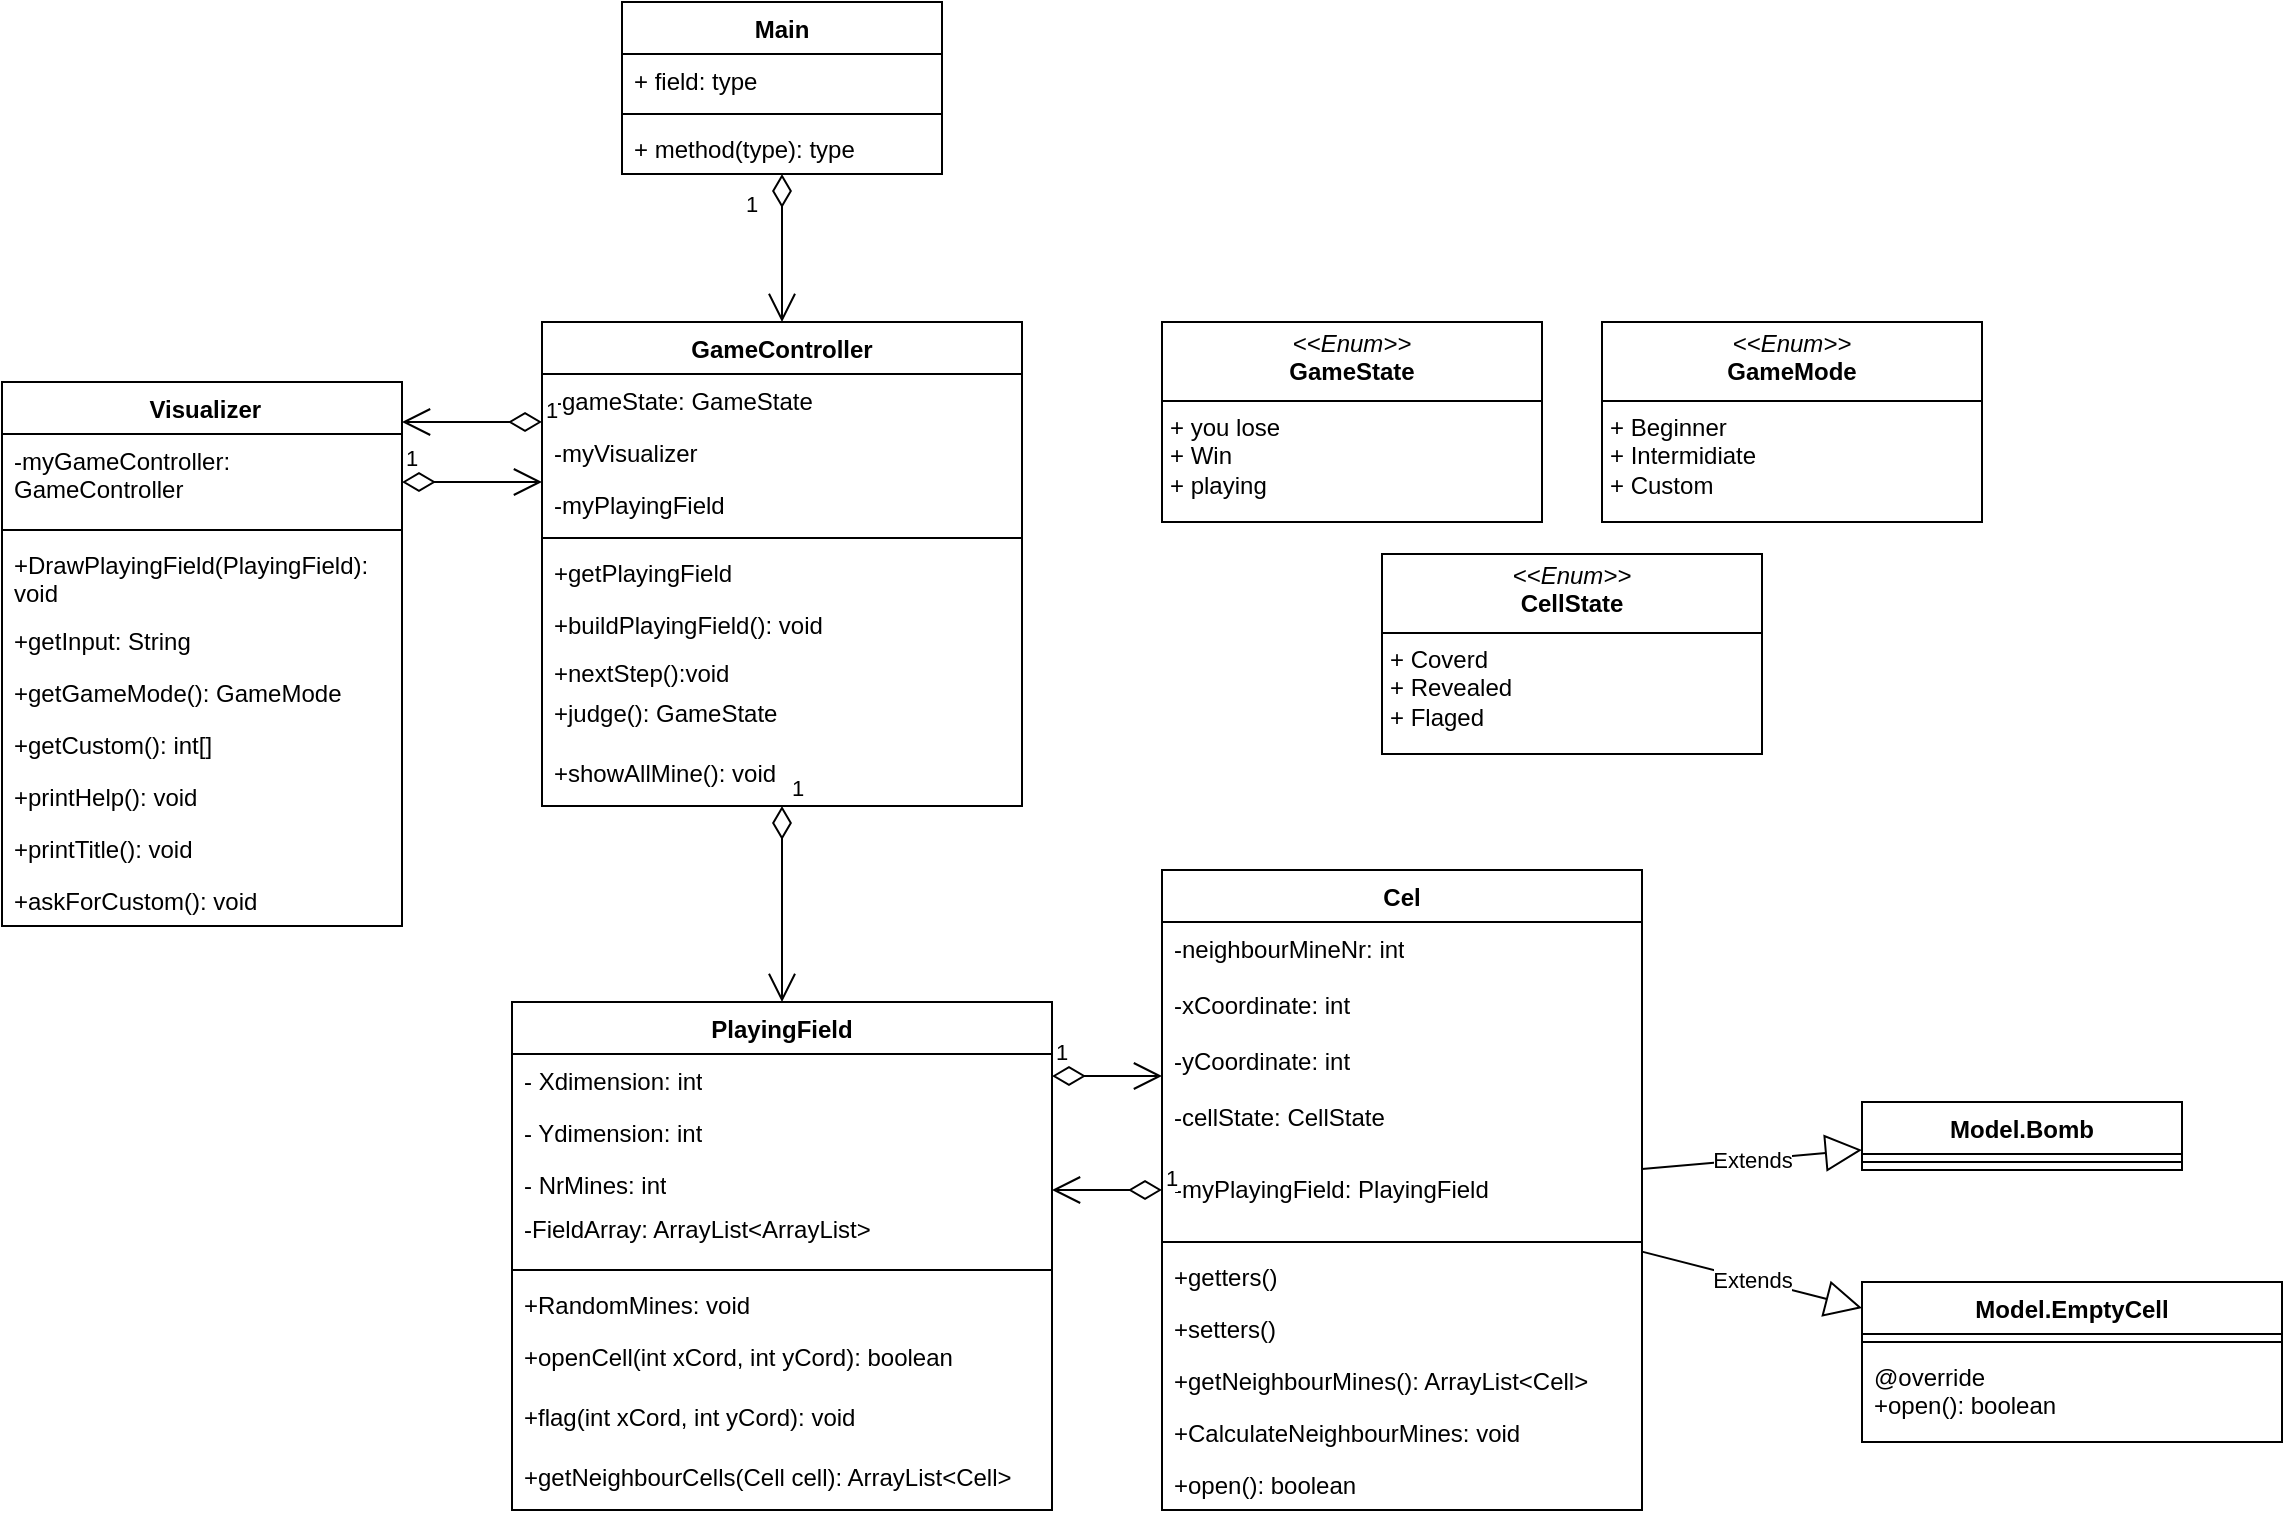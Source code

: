 <mxfile version="23.1.5" type="device">
  <diagram id="C5RBs43oDa-KdzZeNtuy" name="Page-1">
    <mxGraphModel dx="1928" dy="1003" grid="1" gridSize="10" guides="1" tooltips="1" connect="1" arrows="1" fold="1" page="1" pageScale="1" pageWidth="827" pageHeight="1169" math="0" shadow="0">
      <root>
        <mxCell id="WIyWlLk6GJQsqaUBKTNV-0" />
        <mxCell id="WIyWlLk6GJQsqaUBKTNV-1" parent="WIyWlLk6GJQsqaUBKTNV-0" />
        <mxCell id="NFtFXTmuyEwcGe3_4Hr9-18" value="&lt;p style=&quot;margin:0px;margin-top:4px;text-align:center;&quot;&gt;&lt;i&gt;&amp;lt;&amp;lt;Enum&amp;gt;&amp;gt;&lt;/i&gt;&lt;br&gt;&lt;b&gt;Game&lt;/b&gt;&lt;b style=&quot;background-color: initial;&quot;&gt;State&lt;/b&gt;&lt;/p&gt;&lt;hr size=&quot;1&quot; style=&quot;border-style:solid;&quot;&gt;&lt;p style=&quot;margin:0px;margin-left:4px;&quot;&gt;+ you lose&lt;br&gt;+ Win&lt;/p&gt;&lt;p style=&quot;margin:0px;margin-left:4px;&quot;&gt;+ playing&lt;/p&gt;&lt;p style=&quot;margin:0px;margin-left:4px;&quot;&gt;&lt;br&gt;&lt;/p&gt;" style="verticalAlign=top;align=left;overflow=fill;html=1;whiteSpace=wrap;" parent="WIyWlLk6GJQsqaUBKTNV-1" vertex="1">
          <mxGeometry x="780" y="390" width="190" height="100" as="geometry" />
        </mxCell>
        <mxCell id="NFtFXTmuyEwcGe3_4Hr9-19" value="Main" style="swimlane;fontStyle=1;align=center;verticalAlign=top;childLayout=stackLayout;horizontal=1;startSize=26;horizontalStack=0;resizeParent=1;resizeParentMax=0;resizeLast=0;collapsible=1;marginBottom=0;whiteSpace=wrap;html=1;" parent="WIyWlLk6GJQsqaUBKTNV-1" vertex="1">
          <mxGeometry x="510" y="230" width="160" height="86" as="geometry" />
        </mxCell>
        <mxCell id="NFtFXTmuyEwcGe3_4Hr9-20" value="+ field: type" style="text;strokeColor=none;fillColor=none;align=left;verticalAlign=top;spacingLeft=4;spacingRight=4;overflow=hidden;rotatable=0;points=[[0,0.5],[1,0.5]];portConstraint=eastwest;whiteSpace=wrap;html=1;" parent="NFtFXTmuyEwcGe3_4Hr9-19" vertex="1">
          <mxGeometry y="26" width="160" height="26" as="geometry" />
        </mxCell>
        <mxCell id="NFtFXTmuyEwcGe3_4Hr9-21" value="" style="line;strokeWidth=1;fillColor=none;align=left;verticalAlign=middle;spacingTop=-1;spacingLeft=3;spacingRight=3;rotatable=0;labelPosition=right;points=[];portConstraint=eastwest;strokeColor=inherit;" parent="NFtFXTmuyEwcGe3_4Hr9-19" vertex="1">
          <mxGeometry y="52" width="160" height="8" as="geometry" />
        </mxCell>
        <mxCell id="NFtFXTmuyEwcGe3_4Hr9-22" value="+ method(type): type" style="text;strokeColor=none;fillColor=none;align=left;verticalAlign=top;spacingLeft=4;spacingRight=4;overflow=hidden;rotatable=0;points=[[0,0.5],[1,0.5]];portConstraint=eastwest;whiteSpace=wrap;html=1;" parent="NFtFXTmuyEwcGe3_4Hr9-19" vertex="1">
          <mxGeometry y="60" width="160" height="26" as="geometry" />
        </mxCell>
        <mxCell id="NFtFXTmuyEwcGe3_4Hr9-23" value="Cel" style="swimlane;fontStyle=1;align=center;verticalAlign=top;childLayout=stackLayout;horizontal=1;startSize=26;horizontalStack=0;resizeParent=1;resizeParentMax=0;resizeLast=0;collapsible=1;marginBottom=0;whiteSpace=wrap;html=1;" parent="WIyWlLk6GJQsqaUBKTNV-1" vertex="1">
          <mxGeometry x="780" y="664" width="240" height="320" as="geometry" />
        </mxCell>
        <mxCell id="NFtFXTmuyEwcGe3_4Hr9-42" value="-neighbourMineNr&lt;span style=&quot;background-color: initial;&quot;&gt;: int&lt;/span&gt;" style="text;strokeColor=none;fillColor=none;align=left;verticalAlign=top;spacingLeft=4;spacingRight=4;overflow=hidden;rotatable=0;points=[[0,0.5],[1,0.5]];portConstraint=eastwest;whiteSpace=wrap;html=1;" parent="NFtFXTmuyEwcGe3_4Hr9-23" vertex="1">
          <mxGeometry y="26" width="240" height="28" as="geometry" />
        </mxCell>
        <mxCell id="NFtFXTmuyEwcGe3_4Hr9-57" value="-xCoordinate: int" style="text;strokeColor=none;fillColor=none;align=left;verticalAlign=top;spacingLeft=4;spacingRight=4;overflow=hidden;rotatable=0;points=[[0,0.5],[1,0.5]];portConstraint=eastwest;whiteSpace=wrap;html=1;" parent="NFtFXTmuyEwcGe3_4Hr9-23" vertex="1">
          <mxGeometry y="54" width="240" height="28" as="geometry" />
        </mxCell>
        <mxCell id="NFtFXTmuyEwcGe3_4Hr9-59" value="-yCoordinate: int" style="text;strokeColor=none;fillColor=none;align=left;verticalAlign=top;spacingLeft=4;spacingRight=4;overflow=hidden;rotatable=0;points=[[0,0.5],[1,0.5]];portConstraint=eastwest;whiteSpace=wrap;html=1;" parent="NFtFXTmuyEwcGe3_4Hr9-23" vertex="1">
          <mxGeometry y="82" width="240" height="28" as="geometry" />
        </mxCell>
        <mxCell id="2Rxrx2gtLzDjUHHl7P1H-8" value="-cellState: CellState" style="text;strokeColor=none;fillColor=none;align=left;verticalAlign=top;spacingLeft=4;spacingRight=4;overflow=hidden;rotatable=0;points=[[0,0.5],[1,0.5]];portConstraint=eastwest;whiteSpace=wrap;html=1;" parent="NFtFXTmuyEwcGe3_4Hr9-23" vertex="1">
          <mxGeometry y="110" width="240" height="36" as="geometry" />
        </mxCell>
        <mxCell id="NFtFXTmuyEwcGe3_4Hr9-58" value="-myPlayingField: PlayingField" style="text;strokeColor=none;fillColor=none;align=left;verticalAlign=top;spacingLeft=4;spacingRight=4;overflow=hidden;rotatable=0;points=[[0,0.5],[1,0.5]];portConstraint=eastwest;whiteSpace=wrap;html=1;" parent="NFtFXTmuyEwcGe3_4Hr9-23" vertex="1">
          <mxGeometry y="146" width="240" height="36" as="geometry" />
        </mxCell>
        <mxCell id="NFtFXTmuyEwcGe3_4Hr9-25" value="" style="line;strokeWidth=1;fillColor=none;align=left;verticalAlign=middle;spacingTop=-1;spacingLeft=3;spacingRight=3;rotatable=0;labelPosition=right;points=[];portConstraint=eastwest;strokeColor=inherit;" parent="NFtFXTmuyEwcGe3_4Hr9-23" vertex="1">
          <mxGeometry y="182" width="240" height="8" as="geometry" />
        </mxCell>
        <mxCell id="iSGJ1RGGotwM2k6XSL8e-6" value="+getters()" style="text;strokeColor=none;fillColor=none;align=left;verticalAlign=top;spacingLeft=4;spacingRight=4;overflow=hidden;rotatable=0;points=[[0,0.5],[1,0.5]];portConstraint=eastwest;whiteSpace=wrap;html=1;" parent="NFtFXTmuyEwcGe3_4Hr9-23" vertex="1">
          <mxGeometry y="190" width="240" height="26" as="geometry" />
        </mxCell>
        <mxCell id="YhLjEzLNA6tBgtqfG-O4-11" value="+setters()" style="text;strokeColor=none;fillColor=none;align=left;verticalAlign=top;spacingLeft=4;spacingRight=4;overflow=hidden;rotatable=0;points=[[0,0.5],[1,0.5]];portConstraint=eastwest;whiteSpace=wrap;html=1;" vertex="1" parent="NFtFXTmuyEwcGe3_4Hr9-23">
          <mxGeometry y="216" width="240" height="26" as="geometry" />
        </mxCell>
        <mxCell id="YhLjEzLNA6tBgtqfG-O4-10" value="+getNeighbourMines(): ArrayList&amp;lt;Cell&amp;gt;" style="text;strokeColor=none;fillColor=none;align=left;verticalAlign=top;spacingLeft=4;spacingRight=4;overflow=hidden;rotatable=0;points=[[0,0.5],[1,0.5]];portConstraint=eastwest;whiteSpace=wrap;html=1;" vertex="1" parent="NFtFXTmuyEwcGe3_4Hr9-23">
          <mxGeometry y="242" width="240" height="26" as="geometry" />
        </mxCell>
        <mxCell id="YhLjEzLNA6tBgtqfG-O4-16" value="+CalculateNeighbourMines: void" style="text;strokeColor=none;fillColor=none;align=left;verticalAlign=top;spacingLeft=4;spacingRight=4;overflow=hidden;rotatable=0;points=[[0,0.5],[1,0.5]];portConstraint=eastwest;whiteSpace=wrap;html=1;" vertex="1" parent="NFtFXTmuyEwcGe3_4Hr9-23">
          <mxGeometry y="268" width="240" height="26" as="geometry" />
        </mxCell>
        <mxCell id="YhLjEzLNA6tBgtqfG-O4-12" value="+open(): boolean" style="text;strokeColor=none;fillColor=none;align=left;verticalAlign=top;spacingLeft=4;spacingRight=4;overflow=hidden;rotatable=0;points=[[0,0.5],[1,0.5]];portConstraint=eastwest;whiteSpace=wrap;html=1;" vertex="1" parent="NFtFXTmuyEwcGe3_4Hr9-23">
          <mxGeometry y="294" width="240" height="26" as="geometry" />
        </mxCell>
        <mxCell id="NFtFXTmuyEwcGe3_4Hr9-27" value="PlayingField" style="swimlane;fontStyle=1;align=center;verticalAlign=top;childLayout=stackLayout;horizontal=1;startSize=26;horizontalStack=0;resizeParent=1;resizeParentMax=0;resizeLast=0;collapsible=1;marginBottom=0;whiteSpace=wrap;html=1;" parent="WIyWlLk6GJQsqaUBKTNV-1" vertex="1">
          <mxGeometry x="455" y="730" width="270" height="254" as="geometry" />
        </mxCell>
        <mxCell id="NFtFXTmuyEwcGe3_4Hr9-1" value="- Xdimension: int" style="text;strokeColor=none;fillColor=none;align=left;verticalAlign=top;spacingLeft=4;spacingRight=4;overflow=hidden;rotatable=0;points=[[0,0.5],[1,0.5]];portConstraint=eastwest;whiteSpace=wrap;html=1;" parent="NFtFXTmuyEwcGe3_4Hr9-27" vertex="1">
          <mxGeometry y="26" width="270" height="26" as="geometry" />
        </mxCell>
        <mxCell id="NFtFXTmuyEwcGe3_4Hr9-2" value="- Ydimension: int" style="text;strokeColor=none;fillColor=none;align=left;verticalAlign=top;spacingLeft=4;spacingRight=4;overflow=hidden;rotatable=0;points=[[0,0.5],[1,0.5]];portConstraint=eastwest;whiteSpace=wrap;html=1;" parent="NFtFXTmuyEwcGe3_4Hr9-27" vertex="1">
          <mxGeometry y="52" width="270" height="26" as="geometry" />
        </mxCell>
        <mxCell id="NFtFXTmuyEwcGe3_4Hr9-3" value="- NrMines: int" style="text;strokeColor=none;fillColor=none;align=left;verticalAlign=top;spacingLeft=4;spacingRight=4;overflow=hidden;rotatable=0;points=[[0,0.5],[1,0.5]];portConstraint=eastwest;whiteSpace=wrap;html=1;" parent="NFtFXTmuyEwcGe3_4Hr9-27" vertex="1">
          <mxGeometry y="78" width="270" height="22" as="geometry" />
        </mxCell>
        <mxCell id="NFtFXTmuyEwcGe3_4Hr9-40" value="-FieldArray: ArrayList&amp;lt;ArrayList&amp;gt;" style="text;strokeColor=none;fillColor=none;align=left;verticalAlign=top;spacingLeft=4;spacingRight=4;overflow=hidden;rotatable=0;points=[[0,0.5],[1,0.5]];portConstraint=eastwest;whiteSpace=wrap;html=1;" parent="NFtFXTmuyEwcGe3_4Hr9-27" vertex="1">
          <mxGeometry y="100" width="270" height="30" as="geometry" />
        </mxCell>
        <mxCell id="NFtFXTmuyEwcGe3_4Hr9-29" value="" style="line;strokeWidth=1;fillColor=none;align=left;verticalAlign=middle;spacingTop=-1;spacingLeft=3;spacingRight=3;rotatable=0;labelPosition=right;points=[];portConstraint=eastwest;strokeColor=inherit;" parent="NFtFXTmuyEwcGe3_4Hr9-27" vertex="1">
          <mxGeometry y="130" width="270" height="8" as="geometry" />
        </mxCell>
        <mxCell id="NFtFXTmuyEwcGe3_4Hr9-30" value="+RandomMines: void" style="text;strokeColor=none;fillColor=none;align=left;verticalAlign=top;spacingLeft=4;spacingRight=4;overflow=hidden;rotatable=0;points=[[0,0.5],[1,0.5]];portConstraint=eastwest;whiteSpace=wrap;html=1;" parent="NFtFXTmuyEwcGe3_4Hr9-27" vertex="1">
          <mxGeometry y="138" width="270" height="26" as="geometry" />
        </mxCell>
        <mxCell id="iSGJ1RGGotwM2k6XSL8e-4" value="+openCell(int xCord, int yCord): boolean" style="text;strokeColor=none;fillColor=none;align=left;verticalAlign=top;spacingLeft=4;spacingRight=4;overflow=hidden;rotatable=0;points=[[0,0.5],[1,0.5]];portConstraint=eastwest;whiteSpace=wrap;html=1;" parent="NFtFXTmuyEwcGe3_4Hr9-27" vertex="1">
          <mxGeometry y="164" width="270" height="30" as="geometry" />
        </mxCell>
        <mxCell id="iSGJ1RGGotwM2k6XSL8e-5" value="+flag(int xCord, int yCord): void" style="text;strokeColor=none;fillColor=none;align=left;verticalAlign=top;spacingLeft=4;spacingRight=4;overflow=hidden;rotatable=0;points=[[0,0.5],[1,0.5]];portConstraint=eastwest;whiteSpace=wrap;html=1;" parent="NFtFXTmuyEwcGe3_4Hr9-27" vertex="1">
          <mxGeometry y="194" width="270" height="30" as="geometry" />
        </mxCell>
        <mxCell id="YhLjEzLNA6tBgtqfG-O4-8" value="+getNeighbourCells(Cell cell): ArrayList&amp;lt;Cell&amp;gt;" style="text;strokeColor=none;fillColor=none;align=left;verticalAlign=top;spacingLeft=4;spacingRight=4;overflow=hidden;rotatable=0;points=[[0,0.5],[1,0.5]];portConstraint=eastwest;whiteSpace=wrap;html=1;" vertex="1" parent="NFtFXTmuyEwcGe3_4Hr9-27">
          <mxGeometry y="224" width="270" height="30" as="geometry" />
        </mxCell>
        <mxCell id="NFtFXTmuyEwcGe3_4Hr9-35" value="&amp;nbsp;Visualizer" style="swimlane;fontStyle=1;align=center;verticalAlign=top;childLayout=stackLayout;horizontal=1;startSize=26;horizontalStack=0;resizeParent=1;resizeParentMax=0;resizeLast=0;collapsible=1;marginBottom=0;whiteSpace=wrap;html=1;" parent="WIyWlLk6GJQsqaUBKTNV-1" vertex="1">
          <mxGeometry x="200" y="420" width="200" height="272" as="geometry" />
        </mxCell>
        <mxCell id="iSGJ1RGGotwM2k6XSL8e-0" value="-myGameController: GameController" style="text;strokeColor=none;fillColor=none;align=left;verticalAlign=top;spacingLeft=4;spacingRight=4;overflow=hidden;rotatable=0;points=[[0,0.5],[1,0.5]];portConstraint=eastwest;whiteSpace=wrap;html=1;" parent="NFtFXTmuyEwcGe3_4Hr9-35" vertex="1">
          <mxGeometry y="26" width="200" height="44" as="geometry" />
        </mxCell>
        <mxCell id="NFtFXTmuyEwcGe3_4Hr9-37" value="" style="line;strokeWidth=1;fillColor=none;align=left;verticalAlign=middle;spacingTop=-1;spacingLeft=3;spacingRight=3;rotatable=0;labelPosition=right;points=[];portConstraint=eastwest;strokeColor=inherit;" parent="NFtFXTmuyEwcGe3_4Hr9-35" vertex="1">
          <mxGeometry y="70" width="200" height="8" as="geometry" />
        </mxCell>
        <mxCell id="NFtFXTmuyEwcGe3_4Hr9-38" value="+DrawPlayingField(PlayingField): void" style="text;strokeColor=none;fillColor=none;align=left;verticalAlign=top;spacingLeft=4;spacingRight=4;overflow=hidden;rotatable=0;points=[[0,0.5],[1,0.5]];portConstraint=eastwest;whiteSpace=wrap;html=1;" parent="NFtFXTmuyEwcGe3_4Hr9-35" vertex="1">
          <mxGeometry y="78" width="200" height="38" as="geometry" />
        </mxCell>
        <mxCell id="NFtFXTmuyEwcGe3_4Hr9-71" value="+getInput: String&lt;div&gt;&lt;br/&gt;&lt;/div&gt;" style="text;strokeColor=none;fillColor=none;align=left;verticalAlign=top;spacingLeft=4;spacingRight=4;overflow=hidden;rotatable=0;points=[[0,0.5],[1,0.5]];portConstraint=eastwest;whiteSpace=wrap;html=1;" parent="NFtFXTmuyEwcGe3_4Hr9-35" vertex="1">
          <mxGeometry y="116" width="200" height="26" as="geometry" />
        </mxCell>
        <mxCell id="YhLjEzLNA6tBgtqfG-O4-1" value="+getGameMode(): GameMode" style="text;strokeColor=none;fillColor=none;align=left;verticalAlign=top;spacingLeft=4;spacingRight=4;overflow=hidden;rotatable=0;points=[[0,0.5],[1,0.5]];portConstraint=eastwest;whiteSpace=wrap;html=1;" vertex="1" parent="NFtFXTmuyEwcGe3_4Hr9-35">
          <mxGeometry y="142" width="200" height="26" as="geometry" />
        </mxCell>
        <mxCell id="YhLjEzLNA6tBgtqfG-O4-2" value="+getCustom(): int[]" style="text;strokeColor=none;fillColor=none;align=left;verticalAlign=top;spacingLeft=4;spacingRight=4;overflow=hidden;rotatable=0;points=[[0,0.5],[1,0.5]];portConstraint=eastwest;whiteSpace=wrap;html=1;" vertex="1" parent="NFtFXTmuyEwcGe3_4Hr9-35">
          <mxGeometry y="168" width="200" height="26" as="geometry" />
        </mxCell>
        <mxCell id="YhLjEzLNA6tBgtqfG-O4-3" value="+printHelp(): void" style="text;strokeColor=none;fillColor=none;align=left;verticalAlign=top;spacingLeft=4;spacingRight=4;overflow=hidden;rotatable=0;points=[[0,0.5],[1,0.5]];portConstraint=eastwest;whiteSpace=wrap;html=1;" vertex="1" parent="NFtFXTmuyEwcGe3_4Hr9-35">
          <mxGeometry y="194" width="200" height="26" as="geometry" />
        </mxCell>
        <mxCell id="YhLjEzLNA6tBgtqfG-O4-4" value="+printTitle(): void" style="text;strokeColor=none;fillColor=none;align=left;verticalAlign=top;spacingLeft=4;spacingRight=4;overflow=hidden;rotatable=0;points=[[0,0.5],[1,0.5]];portConstraint=eastwest;whiteSpace=wrap;html=1;" vertex="1" parent="NFtFXTmuyEwcGe3_4Hr9-35">
          <mxGeometry y="220" width="200" height="26" as="geometry" />
        </mxCell>
        <mxCell id="YhLjEzLNA6tBgtqfG-O4-5" value="+askForCustom(): void" style="text;strokeColor=none;fillColor=none;align=left;verticalAlign=top;spacingLeft=4;spacingRight=4;overflow=hidden;rotatable=0;points=[[0,0.5],[1,0.5]];portConstraint=eastwest;whiteSpace=wrap;html=1;" vertex="1" parent="NFtFXTmuyEwcGe3_4Hr9-35">
          <mxGeometry y="246" width="200" height="26" as="geometry" />
        </mxCell>
        <mxCell id="NFtFXTmuyEwcGe3_4Hr9-48" value="1" style="endArrow=open;html=1;endSize=12;startArrow=diamondThin;startSize=14;startFill=0;edgeStyle=orthogonalEdgeStyle;align=left;verticalAlign=bottom;rounded=0;" parent="WIyWlLk6GJQsqaUBKTNV-1" source="NFtFXTmuyEwcGe3_4Hr9-27" target="NFtFXTmuyEwcGe3_4Hr9-23" edge="1">
          <mxGeometry x="-1" y="3" relative="1" as="geometry">
            <mxPoint x="635" y="644.5" as="sourcePoint" />
            <mxPoint x="775" y="644.5" as="targetPoint" />
            <Array as="points">
              <mxPoint x="750" y="767" />
              <mxPoint x="750" y="767" />
            </Array>
          </mxGeometry>
        </mxCell>
        <mxCell id="NFtFXTmuyEwcGe3_4Hr9-49" value="Model.EmptyCell" style="swimlane;fontStyle=1;align=center;verticalAlign=top;childLayout=stackLayout;horizontal=1;startSize=26;horizontalStack=0;resizeParent=1;resizeParentMax=0;resizeLast=0;collapsible=1;marginBottom=0;whiteSpace=wrap;html=1;" parent="WIyWlLk6GJQsqaUBKTNV-1" vertex="1">
          <mxGeometry x="1130" y="870" width="210" height="80" as="geometry" />
        </mxCell>
        <mxCell id="NFtFXTmuyEwcGe3_4Hr9-51" value="" style="line;strokeWidth=1;fillColor=none;align=left;verticalAlign=middle;spacingTop=-1;spacingLeft=3;spacingRight=3;rotatable=0;labelPosition=right;points=[];portConstraint=eastwest;strokeColor=inherit;" parent="NFtFXTmuyEwcGe3_4Hr9-49" vertex="1">
          <mxGeometry y="26" width="210" height="8" as="geometry" />
        </mxCell>
        <mxCell id="YhLjEzLNA6tBgtqfG-O4-13" value="@override&lt;br&gt;+open(): boolean" style="text;strokeColor=none;fillColor=none;align=left;verticalAlign=top;spacingLeft=4;spacingRight=4;overflow=hidden;rotatable=0;points=[[0,0.5],[1,0.5]];portConstraint=eastwest;whiteSpace=wrap;html=1;" vertex="1" parent="NFtFXTmuyEwcGe3_4Hr9-49">
          <mxGeometry y="34" width="210" height="46" as="geometry" />
        </mxCell>
        <mxCell id="NFtFXTmuyEwcGe3_4Hr9-53" value="Model.Bomb" style="swimlane;fontStyle=1;align=center;verticalAlign=top;childLayout=stackLayout;horizontal=1;startSize=26;horizontalStack=0;resizeParent=1;resizeParentMax=0;resizeLast=0;collapsible=1;marginBottom=0;whiteSpace=wrap;html=1;" parent="WIyWlLk6GJQsqaUBKTNV-1" vertex="1">
          <mxGeometry x="1130" y="780" width="160" height="34" as="geometry" />
        </mxCell>
        <mxCell id="NFtFXTmuyEwcGe3_4Hr9-55" value="" style="line;strokeWidth=1;fillColor=none;align=left;verticalAlign=middle;spacingTop=-1;spacingLeft=3;spacingRight=3;rotatable=0;labelPosition=right;points=[];portConstraint=eastwest;strokeColor=inherit;" parent="NFtFXTmuyEwcGe3_4Hr9-53" vertex="1">
          <mxGeometry y="26" width="160" height="8" as="geometry" />
        </mxCell>
        <mxCell id="NFtFXTmuyEwcGe3_4Hr9-60" value="1" style="endArrow=open;html=1;endSize=12;startArrow=diamondThin;startSize=14;startFill=0;edgeStyle=orthogonalEdgeStyle;align=left;verticalAlign=bottom;rounded=0;" parent="WIyWlLk6GJQsqaUBKTNV-1" source="NFtFXTmuyEwcGe3_4Hr9-23" target="NFtFXTmuyEwcGe3_4Hr9-27" edge="1">
          <mxGeometry x="-1" y="3" relative="1" as="geometry">
            <mxPoint x="880" y="820" as="sourcePoint" />
            <mxPoint x="590.022" y="846" as="targetPoint" />
            <Array as="points">
              <mxPoint x="830" y="860" />
              <mxPoint x="830" y="860" />
            </Array>
          </mxGeometry>
        </mxCell>
        <mxCell id="NFtFXTmuyEwcGe3_4Hr9-61" value="Extends" style="endArrow=block;endSize=16;endFill=0;html=1;rounded=0;" parent="WIyWlLk6GJQsqaUBKTNV-1" source="NFtFXTmuyEwcGe3_4Hr9-23" target="NFtFXTmuyEwcGe3_4Hr9-49" edge="1">
          <mxGeometry width="160" relative="1" as="geometry">
            <mxPoint x="560" y="854" as="sourcePoint" />
            <mxPoint x="720" y="854" as="targetPoint" />
          </mxGeometry>
        </mxCell>
        <mxCell id="NFtFXTmuyEwcGe3_4Hr9-62" value="Extends" style="endArrow=block;endSize=16;endFill=0;html=1;rounded=0;" parent="WIyWlLk6GJQsqaUBKTNV-1" source="NFtFXTmuyEwcGe3_4Hr9-23" target="NFtFXTmuyEwcGe3_4Hr9-53" edge="1">
          <mxGeometry width="160" relative="1" as="geometry">
            <mxPoint x="560" y="854" as="sourcePoint" />
            <mxPoint x="720" y="854" as="targetPoint" />
          </mxGeometry>
        </mxCell>
        <mxCell id="NFtFXTmuyEwcGe3_4Hr9-68" value="GameController" style="swimlane;fontStyle=1;align=center;verticalAlign=top;childLayout=stackLayout;horizontal=1;startSize=26;horizontalStack=0;resizeParent=1;resizeParentMax=0;resizeLast=0;collapsible=1;marginBottom=0;whiteSpace=wrap;html=1;" parent="WIyWlLk6GJQsqaUBKTNV-1" vertex="1">
          <mxGeometry x="470" y="390" width="240" height="242" as="geometry" />
        </mxCell>
        <mxCell id="NFtFXTmuyEwcGe3_4Hr9-69" value="-gameState: GameState" style="text;strokeColor=none;fillColor=none;align=left;verticalAlign=top;spacingLeft=4;spacingRight=4;overflow=hidden;rotatable=0;points=[[0,0.5],[1,0.5]];portConstraint=eastwest;whiteSpace=wrap;html=1;" parent="NFtFXTmuyEwcGe3_4Hr9-68" vertex="1">
          <mxGeometry y="26" width="240" height="26" as="geometry" />
        </mxCell>
        <mxCell id="iSGJ1RGGotwM2k6XSL8e-7" value="-myVisualizer" style="text;strokeColor=none;fillColor=none;align=left;verticalAlign=top;spacingLeft=4;spacingRight=4;overflow=hidden;rotatable=0;points=[[0,0.5],[1,0.5]];portConstraint=eastwest;whiteSpace=wrap;html=1;" parent="NFtFXTmuyEwcGe3_4Hr9-68" vertex="1">
          <mxGeometry y="52" width="240" height="26" as="geometry" />
        </mxCell>
        <mxCell id="iSGJ1RGGotwM2k6XSL8e-8" value="-myPlayingField" style="text;strokeColor=none;fillColor=none;align=left;verticalAlign=top;spacingLeft=4;spacingRight=4;overflow=hidden;rotatable=0;points=[[0,0.5],[1,0.5]];portConstraint=eastwest;whiteSpace=wrap;html=1;" parent="NFtFXTmuyEwcGe3_4Hr9-68" vertex="1">
          <mxGeometry y="78" width="240" height="26" as="geometry" />
        </mxCell>
        <mxCell id="NFtFXTmuyEwcGe3_4Hr9-70" value="" style="line;strokeWidth=1;fillColor=none;align=left;verticalAlign=middle;spacingTop=-1;spacingLeft=3;spacingRight=3;rotatable=0;labelPosition=right;points=[];portConstraint=eastwest;strokeColor=inherit;" parent="NFtFXTmuyEwcGe3_4Hr9-68" vertex="1">
          <mxGeometry y="104" width="240" height="8" as="geometry" />
        </mxCell>
        <mxCell id="iSGJ1RGGotwM2k6XSL8e-9" value="+getPlayingField" style="text;strokeColor=none;fillColor=none;align=left;verticalAlign=top;spacingLeft=4;spacingRight=4;overflow=hidden;rotatable=0;points=[[0,0.5],[1,0.5]];portConstraint=eastwest;whiteSpace=wrap;html=1;" parent="NFtFXTmuyEwcGe3_4Hr9-68" vertex="1">
          <mxGeometry y="112" width="240" height="26" as="geometry" />
        </mxCell>
        <mxCell id="iSGJ1RGGotwM2k6XSL8e-2" value="+buildPlayingField(&lt;span style=&quot;background-color: initial;&quot;&gt;): void&lt;/span&gt;" style="text;strokeColor=none;fillColor=none;align=left;verticalAlign=top;spacingLeft=4;spacingRight=4;overflow=hidden;rotatable=0;points=[[0,0.5],[1,0.5]];portConstraint=eastwest;whiteSpace=wrap;html=1;" parent="NFtFXTmuyEwcGe3_4Hr9-68" vertex="1">
          <mxGeometry y="138" width="240" height="24" as="geometry" />
        </mxCell>
        <mxCell id="iSGJ1RGGotwM2k6XSL8e-10" value="+nextStep():void" style="text;strokeColor=none;fillColor=none;align=left;verticalAlign=top;spacingLeft=4;spacingRight=4;overflow=hidden;rotatable=0;points=[[0,0.5],[1,0.5]];portConstraint=eastwest;whiteSpace=wrap;html=1;" parent="NFtFXTmuyEwcGe3_4Hr9-68" vertex="1">
          <mxGeometry y="162" width="240" height="20" as="geometry" />
        </mxCell>
        <mxCell id="iSGJ1RGGotwM2k6XSL8e-3" value="+judge(): GameState" style="text;strokeColor=none;fillColor=none;align=left;verticalAlign=top;spacingLeft=4;spacingRight=4;overflow=hidden;rotatable=0;points=[[0,0.5],[1,0.5]];portConstraint=eastwest;whiteSpace=wrap;html=1;" parent="NFtFXTmuyEwcGe3_4Hr9-68" vertex="1">
          <mxGeometry y="182" width="240" height="30" as="geometry" />
        </mxCell>
        <mxCell id="YhLjEzLNA6tBgtqfG-O4-14" value="+showAllMine(): void" style="text;strokeColor=none;fillColor=none;align=left;verticalAlign=top;spacingLeft=4;spacingRight=4;overflow=hidden;rotatable=0;points=[[0,0.5],[1,0.5]];portConstraint=eastwest;whiteSpace=wrap;html=1;" vertex="1" parent="NFtFXTmuyEwcGe3_4Hr9-68">
          <mxGeometry y="212" width="240" height="30" as="geometry" />
        </mxCell>
        <mxCell id="NFtFXTmuyEwcGe3_4Hr9-72" value="1" style="endArrow=open;html=1;endSize=12;startArrow=diamondThin;startSize=14;startFill=0;edgeStyle=orthogonalEdgeStyle;align=left;verticalAlign=bottom;rounded=0;" parent="WIyWlLk6GJQsqaUBKTNV-1" source="NFtFXTmuyEwcGe3_4Hr9-68" target="NFtFXTmuyEwcGe3_4Hr9-27" edge="1">
          <mxGeometry x="-1" y="3" relative="1" as="geometry">
            <mxPoint x="520" y="664" as="sourcePoint" />
            <mxPoint x="680" y="664" as="targetPoint" />
          </mxGeometry>
        </mxCell>
        <mxCell id="NFtFXTmuyEwcGe3_4Hr9-76" value="1" style="endArrow=open;html=1;endSize=12;startArrow=diamondThin;startSize=14;startFill=0;edgeStyle=orthogonalEdgeStyle;align=left;verticalAlign=bottom;rounded=0;" parent="WIyWlLk6GJQsqaUBKTNV-1" source="NFtFXTmuyEwcGe3_4Hr9-68" target="NFtFXTmuyEwcGe3_4Hr9-35" edge="1">
          <mxGeometry x="-1" y="3" relative="1" as="geometry">
            <mxPoint x="380" y="610" as="sourcePoint" />
            <mxPoint x="540" y="610" as="targetPoint" />
            <Array as="points">
              <mxPoint x="430" y="440" />
              <mxPoint x="430" y="440" />
            </Array>
          </mxGeometry>
        </mxCell>
        <mxCell id="NFtFXTmuyEwcGe3_4Hr9-77" value="1" style="endArrow=open;html=1;endSize=12;startArrow=diamondThin;startSize=14;startFill=0;edgeStyle=orthogonalEdgeStyle;align=left;verticalAlign=bottom;rounded=0;" parent="WIyWlLk6GJQsqaUBKTNV-1" source="NFtFXTmuyEwcGe3_4Hr9-35" target="NFtFXTmuyEwcGe3_4Hr9-68" edge="1">
          <mxGeometry x="-1" y="3" relative="1" as="geometry">
            <mxPoint x="380" y="610" as="sourcePoint" />
            <mxPoint x="540" y="610" as="targetPoint" />
            <Array as="points">
              <mxPoint x="430" y="470" />
              <mxPoint x="430" y="470" />
            </Array>
          </mxGeometry>
        </mxCell>
        <mxCell id="NFtFXTmuyEwcGe3_4Hr9-78" value="1" style="endArrow=open;html=1;endSize=12;startArrow=diamondThin;startSize=14;startFill=0;edgeStyle=orthogonalEdgeStyle;align=left;verticalAlign=bottom;rounded=0;" parent="WIyWlLk6GJQsqaUBKTNV-1" source="NFtFXTmuyEwcGe3_4Hr9-19" target="NFtFXTmuyEwcGe3_4Hr9-68" edge="1">
          <mxGeometry x="-0.351" y="-20" relative="1" as="geometry">
            <mxPoint x="440" y="380" as="sourcePoint" />
            <mxPoint x="600" y="380" as="targetPoint" />
            <mxPoint as="offset" />
          </mxGeometry>
        </mxCell>
        <mxCell id="2Rxrx2gtLzDjUHHl7P1H-0" value="&lt;p style=&quot;margin:0px;margin-top:4px;text-align:center;&quot;&gt;&lt;i&gt;&amp;lt;&amp;lt;Enum&amp;gt;&amp;gt;&lt;/i&gt;&lt;br&gt;&lt;b style=&quot;background-color: initial;&quot;&gt;CellState&lt;/b&gt;&lt;/p&gt;&lt;hr size=&quot;1&quot; style=&quot;border-style:solid;&quot;&gt;&lt;p style=&quot;margin:0px;margin-left:4px;&quot;&gt;+ Coverd&lt;br&gt;+ Revealed&lt;/p&gt;&lt;p style=&quot;margin:0px;margin-left:4px;&quot;&gt;+ Flaged&lt;/p&gt;&lt;p style=&quot;margin:0px;margin-left:4px;&quot;&gt;&lt;br&gt;&lt;/p&gt;" style="verticalAlign=top;align=left;overflow=fill;html=1;whiteSpace=wrap;" parent="WIyWlLk6GJQsqaUBKTNV-1" vertex="1">
          <mxGeometry x="890" y="506" width="190" height="100" as="geometry" />
        </mxCell>
        <mxCell id="YhLjEzLNA6tBgtqfG-O4-0" value="&lt;p style=&quot;margin:0px;margin-top:4px;text-align:center;&quot;&gt;&lt;i&gt;&amp;lt;&amp;lt;Enum&amp;gt;&amp;gt;&lt;/i&gt;&lt;br&gt;&lt;b style=&quot;background-color: initial;&quot;&gt;GameMode&lt;/b&gt;&lt;/p&gt;&lt;hr size=&quot;1&quot; style=&quot;border-style:solid;&quot;&gt;&lt;p style=&quot;margin:0px;margin-left:4px;&quot;&gt;+ Beginner&lt;br&gt;+ Intermidiate&lt;/p&gt;&lt;p style=&quot;margin:0px;margin-left:4px;&quot;&gt;+ Custom&lt;/p&gt;&lt;p style=&quot;margin:0px;margin-left:4px;&quot;&gt;&lt;br&gt;&lt;/p&gt;" style="verticalAlign=top;align=left;overflow=fill;html=1;whiteSpace=wrap;" vertex="1" parent="WIyWlLk6GJQsqaUBKTNV-1">
          <mxGeometry x="1000" y="390" width="190" height="100" as="geometry" />
        </mxCell>
      </root>
    </mxGraphModel>
  </diagram>
</mxfile>
